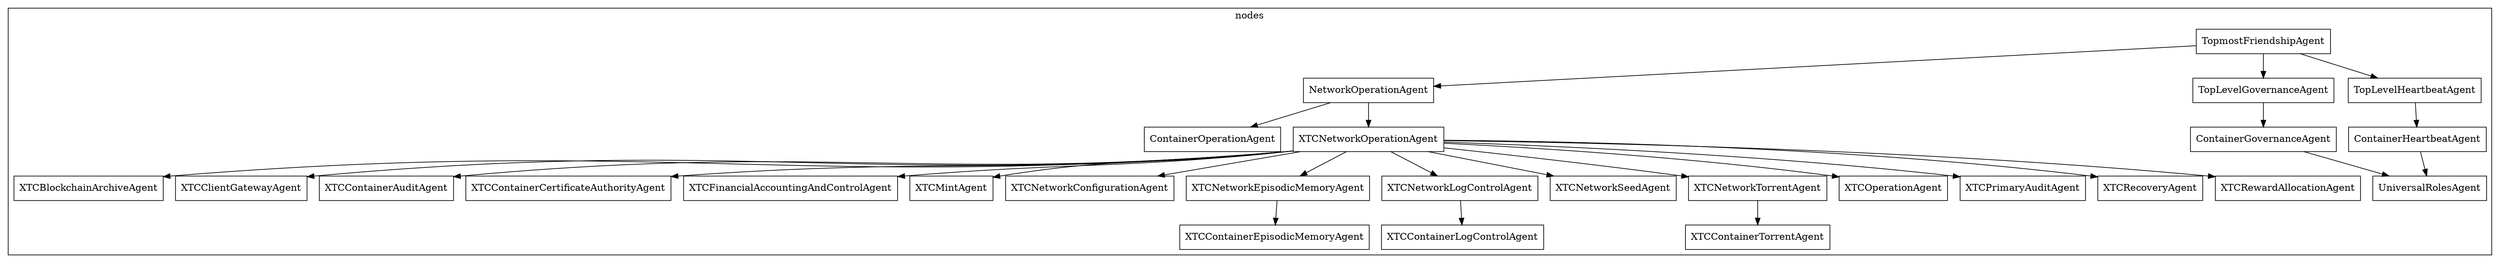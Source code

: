 digraph "agents-graph" {
  ratio = "auto" ;
  mincross = 2.0 ;
subgraph cluster_agents {
  label = "nodes"
  NContainerGovernanceAgent [
    shape = box
    label = "ContainerGovernanceAgent" ];
  NContainerHeartbeatAgent [
    shape = box
    label = "ContainerHeartbeatAgent" ];
  NContainerOperationAgent [
    shape = box
    label = "ContainerOperationAgent" ];
  NNetworkOperationAgent [
    shape = box
    label = "NetworkOperationAgent" ];
  NTopLevelGovernanceAgent [
    shape = box
    label = "TopLevelGovernanceAgent" ];
  NTopLevelHeartbeatAgent [
    shape = box
    label = "TopLevelHeartbeatAgent" ];
  NTopmostFriendshipAgent [
    shape = box
    label = "TopmostFriendshipAgent" ];
  NUniversalRolesAgent [
    shape = box
    label = "UniversalRolesAgent" ];
  NXTCBlockchainArchiveAgent [
    shape = box
    label = "XTCBlockchainArchiveAgent" ];
  NXTCClientGatewayAgent [
    shape = box
    label = "XTCClientGatewayAgent" ];
  NXTCContainerAuditAgent [
    shape = box
    label = "XTCContainerAuditAgent" ];
  NXTCContainerCertificateAuthorityAgent [
    shape = box
    label = "XTCContainerCertificateAuthorityAgent" ];
  NXTCContainerEpisodicMemoryAgent [
    shape = box
    label = "XTCContainerEpisodicMemoryAgent" ];
  NXTCContainerLogControlAgent [
    shape = box
    label = "XTCContainerLogControlAgent" ];
  NXTCContainerTorrentAgent [
    shape = box
    label = "XTCContainerTorrentAgent" ];
  NXTCFinancialAccountingAndControlAgent [
    shape = box
    label = "XTCFinancialAccountingAndControlAgent" ];
  NXTCMintAgent [
    shape = box
    label = "XTCMintAgent" ];
  NXTCNetworkConfigurationAgent [
    shape = box
    label = "XTCNetworkConfigurationAgent" ];
  NXTCNetworkEpisodicMemoryAgent [
    shape = box
    label = "XTCNetworkEpisodicMemoryAgent" ];
  NXTCNetworkLogControlAgent [
    shape = box
    label = "XTCNetworkLogControlAgent" ];
  NXTCNetworkOperationAgent [
    shape = box
    label = "XTCNetworkOperationAgent" ];
  NXTCNetworkSeedAgent [
    shape = box
    label = "XTCNetworkSeedAgent" ];
  NXTCNetworkTorrentAgent [
    shape = box
    label = "XTCNetworkTorrentAgent" ];
  NXTCOperationAgent [
    shape = box
    label = "XTCOperationAgent" ];
  NXTCPrimaryAuditAgent [
    shape = box
    label = "XTCPrimaryAuditAgent" ];
  NXTCRecoveryAgent [
    shape = box
    label = "XTCRecoveryAgent" ];
  NXTCRewardAllocationAgent [
    shape = box
    label = "XTCRewardAllocationAgent" ];
  }  NNetworkOperationAgent -> NXTCNetworkOperationAgent;
  NTopmostFriendshipAgent -> NTopLevelGovernanceAgent;
  NTopmostFriendshipAgent -> NTopLevelHeartbeatAgent;
  NXTCNetworkLogControlAgent -> NXTCContainerLogControlAgent;
  NXTCNetworkOperationAgent -> NXTCRewardAllocationAgent;
  NXTCNetworkOperationAgent -> NXTCNetworkConfigurationAgent;
  NXTCNetworkOperationAgent -> NXTCFinancialAccountingAndControlAgent;
  NXTCNetworkOperationAgent -> NXTCRecoveryAgent;
  NXTCNetworkOperationAgent -> NXTCContainerAuditAgent;
  NXTCNetworkOperationAgent -> NXTCOperationAgent;
  NXTCNetworkTorrentAgent -> NXTCContainerTorrentAgent;
  NTopLevelHeartbeatAgent -> NContainerHeartbeatAgent;
  NXTCNetworkEpisodicMemoryAgent -> NXTCContainerEpisodicMemoryAgent;
  NTopmostFriendshipAgent -> NNetworkOperationAgent;
  NContainerHeartbeatAgent -> NUniversalRolesAgent;
  NXTCNetworkOperationAgent -> NXTCClientGatewayAgent;
  NXTCNetworkOperationAgent -> NXTCPrimaryAuditAgent;
  NXTCNetworkOperationAgent -> NXTCBlockchainArchiveAgent;
  NNetworkOperationAgent -> NContainerOperationAgent;
  NXTCNetworkOperationAgent -> NXTCNetworkEpisodicMemoryAgent;
  NXTCNetworkOperationAgent -> NXTCMintAgent;
  NXTCNetworkOperationAgent -> NXTCNetworkLogControlAgent;
  NTopLevelGovernanceAgent -> NContainerGovernanceAgent;
  NXTCNetworkOperationAgent -> NXTCNetworkTorrentAgent;
  NContainerGovernanceAgent -> NUniversalRolesAgent;
  NXTCNetworkOperationAgent -> NXTCNetworkSeedAgent;
  NXTCNetworkOperationAgent -> NXTCContainerCertificateAuthorityAgent;

}